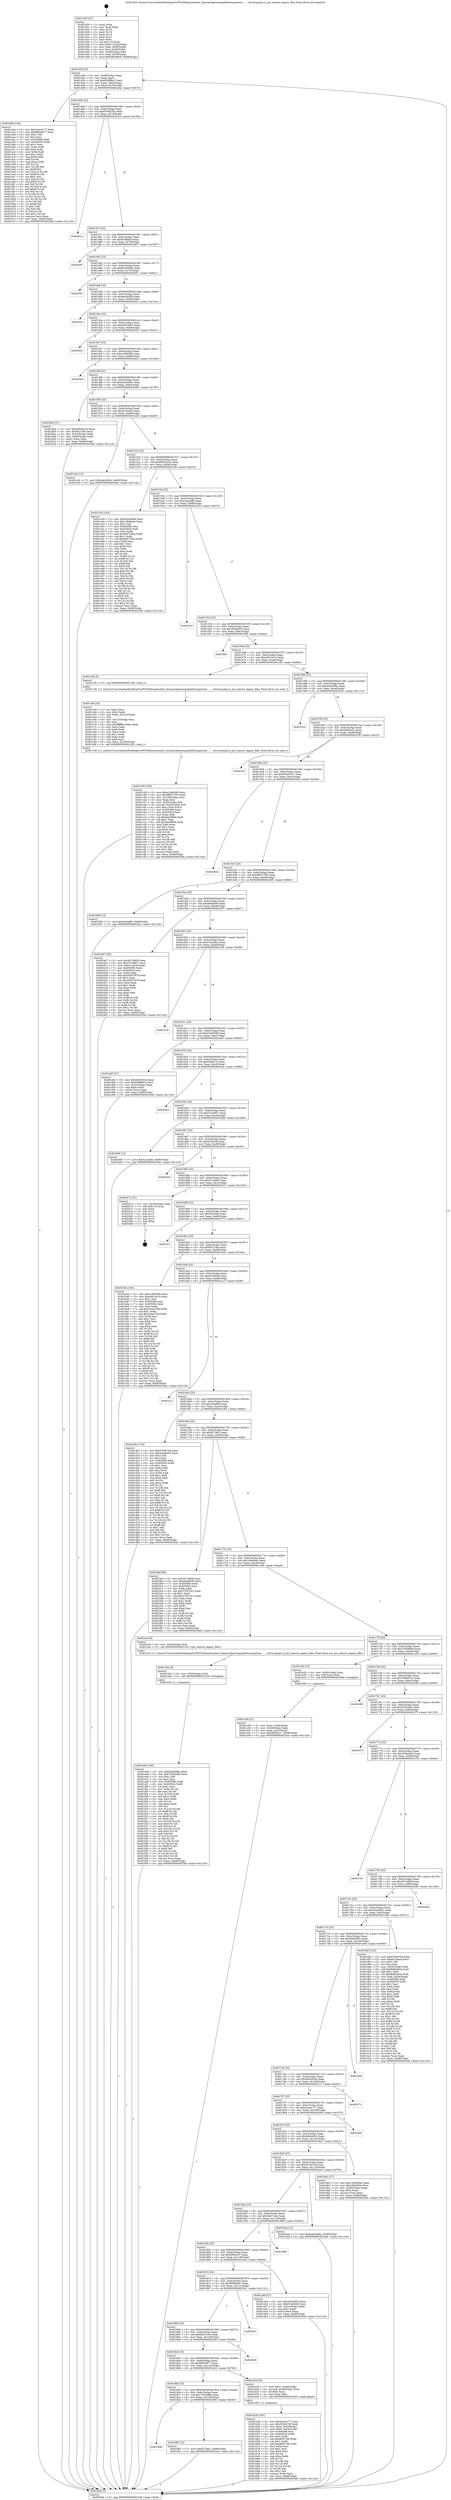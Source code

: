 digraph "0x401420" {
  label = "0x401420 (/mnt/c/Users/mathe/Desktop/tcc/POCII/binaries/extr_linuxarchpowerpcplatformspseries........driverspcipci.h_pci_remove_legacy_files_Final-ollvm.out::main(0))"
  labelloc = "t"
  node[shape=record]

  Entry [label="",width=0.3,height=0.3,shape=circle,fillcolor=black,style=filled]
  "0x40144f" [label="{
     0x40144f [23]\l
     | [instrs]\l
     &nbsp;&nbsp;0x40144f \<+3\>: mov -0x68(%rbp),%eax\l
     &nbsp;&nbsp;0x401452 \<+2\>: mov %eax,%ecx\l
     &nbsp;&nbsp;0x401454 \<+6\>: sub $0x83d9fbc2,%ecx\l
     &nbsp;&nbsp;0x40145a \<+3\>: mov %eax,-0x6c(%rbp)\l
     &nbsp;&nbsp;0x40145d \<+3\>: mov %ecx,-0x70(%rbp)\l
     &nbsp;&nbsp;0x401460 \<+6\>: je 0000000000401a9e \<main+0x67e\>\l
  }"]
  "0x401a9e" [label="{
     0x401a9e [134]\l
     | [instrs]\l
     &nbsp;&nbsp;0x401a9e \<+5\>: mov $0x4c4e4177,%eax\l
     &nbsp;&nbsp;0x401aa3 \<+5\>: mov $0x6fb54877,%ecx\l
     &nbsp;&nbsp;0x401aa8 \<+2\>: mov $0x1,%dl\l
     &nbsp;&nbsp;0x401aaa \<+2\>: xor %esi,%esi\l
     &nbsp;&nbsp;0x401aac \<+7\>: mov 0x405068,%edi\l
     &nbsp;&nbsp;0x401ab3 \<+8\>: mov 0x405054,%r8d\l
     &nbsp;&nbsp;0x401abb \<+3\>: sub $0x1,%esi\l
     &nbsp;&nbsp;0x401abe \<+3\>: mov %edi,%r9d\l
     &nbsp;&nbsp;0x401ac1 \<+3\>: add %esi,%r9d\l
     &nbsp;&nbsp;0x401ac4 \<+4\>: imul %r9d,%edi\l
     &nbsp;&nbsp;0x401ac8 \<+3\>: and $0x1,%edi\l
     &nbsp;&nbsp;0x401acb \<+3\>: cmp $0x0,%edi\l
     &nbsp;&nbsp;0x401ace \<+4\>: sete %r10b\l
     &nbsp;&nbsp;0x401ad2 \<+4\>: cmp $0xa,%r8d\l
     &nbsp;&nbsp;0x401ad6 \<+4\>: setl %r11b\l
     &nbsp;&nbsp;0x401ada \<+3\>: mov %r10b,%bl\l
     &nbsp;&nbsp;0x401add \<+3\>: xor $0xff,%bl\l
     &nbsp;&nbsp;0x401ae0 \<+3\>: mov %r11b,%r14b\l
     &nbsp;&nbsp;0x401ae3 \<+4\>: xor $0xff,%r14b\l
     &nbsp;&nbsp;0x401ae7 \<+3\>: xor $0x1,%dl\l
     &nbsp;&nbsp;0x401aea \<+3\>: mov %bl,%r15b\l
     &nbsp;&nbsp;0x401aed \<+4\>: and $0xff,%r15b\l
     &nbsp;&nbsp;0x401af1 \<+3\>: and %dl,%r10b\l
     &nbsp;&nbsp;0x401af4 \<+3\>: mov %r14b,%r12b\l
     &nbsp;&nbsp;0x401af7 \<+4\>: and $0xff,%r12b\l
     &nbsp;&nbsp;0x401afb \<+3\>: and %dl,%r11b\l
     &nbsp;&nbsp;0x401afe \<+3\>: or %r10b,%r15b\l
     &nbsp;&nbsp;0x401b01 \<+3\>: or %r11b,%r12b\l
     &nbsp;&nbsp;0x401b04 \<+3\>: xor %r12b,%r15b\l
     &nbsp;&nbsp;0x401b07 \<+3\>: or %r14b,%bl\l
     &nbsp;&nbsp;0x401b0a \<+3\>: xor $0xff,%bl\l
     &nbsp;&nbsp;0x401b0d \<+3\>: or $0x1,%dl\l
     &nbsp;&nbsp;0x401b10 \<+2\>: and %dl,%bl\l
     &nbsp;&nbsp;0x401b12 \<+3\>: or %bl,%r15b\l
     &nbsp;&nbsp;0x401b15 \<+4\>: test $0x1,%r15b\l
     &nbsp;&nbsp;0x401b19 \<+3\>: cmovne %ecx,%eax\l
     &nbsp;&nbsp;0x401b1c \<+3\>: mov %eax,-0x68(%rbp)\l
     &nbsp;&nbsp;0x401b1f \<+5\>: jmp 00000000004025eb \<main+0x11cb\>\l
  }"]
  "0x401466" [label="{
     0x401466 [22]\l
     | [instrs]\l
     &nbsp;&nbsp;0x401466 \<+5\>: jmp 000000000040146b \<main+0x4b\>\l
     &nbsp;&nbsp;0x40146b \<+3\>: mov -0x6c(%rbp),%eax\l
     &nbsp;&nbsp;0x40146e \<+5\>: sub $0x8784b70a,%eax\l
     &nbsp;&nbsp;0x401473 \<+3\>: mov %eax,-0x74(%rbp)\l
     &nbsp;&nbsp;0x401476 \<+6\>: je 000000000040251a \<main+0x10fa\>\l
  }"]
  Exit [label="",width=0.3,height=0.3,shape=circle,fillcolor=black,style=filled,peripheries=2]
  "0x40251a" [label="{
     0x40251a\l
  }", style=dashed]
  "0x40147c" [label="{
     0x40147c [22]\l
     | [instrs]\l
     &nbsp;&nbsp;0x40147c \<+5\>: jmp 0000000000401481 \<main+0x61\>\l
     &nbsp;&nbsp;0x401481 \<+3\>: mov -0x6c(%rbp),%eax\l
     &nbsp;&nbsp;0x401484 \<+5\>: sub $0x91fdfdc0,%eax\l
     &nbsp;&nbsp;0x401489 \<+3\>: mov %eax,-0x78(%rbp)\l
     &nbsp;&nbsp;0x40148c \<+6\>: je 0000000000402487 \<main+0x1067\>\l
  }"]
  "0x4018d8" [label="{
     0x4018d8\l
  }", style=dashed]
  "0x402487" [label="{
     0x402487\l
  }", style=dashed]
  "0x401492" [label="{
     0x401492 [22]\l
     | [instrs]\l
     &nbsp;&nbsp;0x401492 \<+5\>: jmp 0000000000401497 \<main+0x77\>\l
     &nbsp;&nbsp;0x401497 \<+3\>: mov -0x6c(%rbp),%eax\l
     &nbsp;&nbsp;0x40149a \<+5\>: sub $0x9a204a8b,%eax\l
     &nbsp;&nbsp;0x40149f \<+3\>: mov %eax,-0x7c(%rbp)\l
     &nbsp;&nbsp;0x4014a2 \<+6\>: je 0000000000402001 \<main+0xbe1\>\l
  }"]
  "0x401f65" [label="{
     0x401f65 [12]\l
     | [instrs]\l
     &nbsp;&nbsp;0x401f65 \<+7\>: movl $0xf2738f1,-0x68(%rbp)\l
     &nbsp;&nbsp;0x401f6c \<+5\>: jmp 00000000004025eb \<main+0x11cb\>\l
  }"]
  "0x402001" [label="{
     0x402001\l
  }", style=dashed]
  "0x4014a8" [label="{
     0x4014a8 [22]\l
     | [instrs]\l
     &nbsp;&nbsp;0x4014a8 \<+5\>: jmp 00000000004014ad \<main+0x8d\>\l
     &nbsp;&nbsp;0x4014ad \<+3\>: mov -0x6c(%rbp),%eax\l
     &nbsp;&nbsp;0x4014b0 \<+5\>: sub $0x9ee363fd,%eax\l
     &nbsp;&nbsp;0x4014b5 \<+3\>: mov %eax,-0x80(%rbp)\l
     &nbsp;&nbsp;0x4014b8 \<+6\>: je 00000000004025cc \<main+0x11ac\>\l
  }"]
  "0x401edb" [label="{
     0x401edb [138]\l
     | [instrs]\l
     &nbsp;&nbsp;0x401edb \<+5\>: mov $0xd3a0488a,%eax\l
     &nbsp;&nbsp;0x401ee0 \<+5\>: mov $0x704264bb,%ecx\l
     &nbsp;&nbsp;0x401ee5 \<+2\>: mov $0x1,%dl\l
     &nbsp;&nbsp;0x401ee7 \<+2\>: xor %esi,%esi\l
     &nbsp;&nbsp;0x401ee9 \<+8\>: mov 0x405068,%r8d\l
     &nbsp;&nbsp;0x401ef1 \<+8\>: mov 0x405054,%r9d\l
     &nbsp;&nbsp;0x401ef9 \<+3\>: sub $0x1,%esi\l
     &nbsp;&nbsp;0x401efc \<+3\>: mov %r8d,%r10d\l
     &nbsp;&nbsp;0x401eff \<+3\>: add %esi,%r10d\l
     &nbsp;&nbsp;0x401f02 \<+4\>: imul %r10d,%r8d\l
     &nbsp;&nbsp;0x401f06 \<+4\>: and $0x1,%r8d\l
     &nbsp;&nbsp;0x401f0a \<+4\>: cmp $0x0,%r8d\l
     &nbsp;&nbsp;0x401f0e \<+4\>: sete %r11b\l
     &nbsp;&nbsp;0x401f12 \<+4\>: cmp $0xa,%r9d\l
     &nbsp;&nbsp;0x401f16 \<+3\>: setl %bl\l
     &nbsp;&nbsp;0x401f19 \<+3\>: mov %r11b,%r14b\l
     &nbsp;&nbsp;0x401f1c \<+4\>: xor $0xff,%r14b\l
     &nbsp;&nbsp;0x401f20 \<+3\>: mov %bl,%r15b\l
     &nbsp;&nbsp;0x401f23 \<+4\>: xor $0xff,%r15b\l
     &nbsp;&nbsp;0x401f27 \<+3\>: xor $0x0,%dl\l
     &nbsp;&nbsp;0x401f2a \<+3\>: mov %r14b,%r12b\l
     &nbsp;&nbsp;0x401f2d \<+4\>: and $0x0,%r12b\l
     &nbsp;&nbsp;0x401f31 \<+3\>: and %dl,%r11b\l
     &nbsp;&nbsp;0x401f34 \<+3\>: mov %r15b,%r13b\l
     &nbsp;&nbsp;0x401f37 \<+4\>: and $0x0,%r13b\l
     &nbsp;&nbsp;0x401f3b \<+2\>: and %dl,%bl\l
     &nbsp;&nbsp;0x401f3d \<+3\>: or %r11b,%r12b\l
     &nbsp;&nbsp;0x401f40 \<+3\>: or %bl,%r13b\l
     &nbsp;&nbsp;0x401f43 \<+3\>: xor %r13b,%r12b\l
     &nbsp;&nbsp;0x401f46 \<+3\>: or %r15b,%r14b\l
     &nbsp;&nbsp;0x401f49 \<+4\>: xor $0xff,%r14b\l
     &nbsp;&nbsp;0x401f4d \<+3\>: or $0x0,%dl\l
     &nbsp;&nbsp;0x401f50 \<+3\>: and %dl,%r14b\l
     &nbsp;&nbsp;0x401f53 \<+3\>: or %r14b,%r12b\l
     &nbsp;&nbsp;0x401f56 \<+4\>: test $0x1,%r12b\l
     &nbsp;&nbsp;0x401f5a \<+3\>: cmovne %ecx,%eax\l
     &nbsp;&nbsp;0x401f5d \<+3\>: mov %eax,-0x68(%rbp)\l
     &nbsp;&nbsp;0x401f60 \<+5\>: jmp 00000000004025eb \<main+0x11cb\>\l
  }"]
  "0x4025cc" [label="{
     0x4025cc\l
  }", style=dashed]
  "0x4014be" [label="{
     0x4014be [25]\l
     | [instrs]\l
     &nbsp;&nbsp;0x4014be \<+5\>: jmp 00000000004014c3 \<main+0xa3\>\l
     &nbsp;&nbsp;0x4014c3 \<+3\>: mov -0x6c(%rbp),%eax\l
     &nbsp;&nbsp;0x4014c6 \<+5\>: sub $0xa00540e3,%eax\l
     &nbsp;&nbsp;0x4014cb \<+6\>: mov %eax,-0x84(%rbp)\l
     &nbsp;&nbsp;0x4014d1 \<+6\>: je 00000000004020b1 \<main+0xc91\>\l
  }"]
  "0x401ed2" [label="{
     0x401ed2 [9]\l
     | [instrs]\l
     &nbsp;&nbsp;0x401ed2 \<+4\>: mov -0x50(%rbp),%rdi\l
     &nbsp;&nbsp;0x401ed6 \<+5\>: call 0000000000401030 \<free@plt\>\l
     | [calls]\l
     &nbsp;&nbsp;0x401030 \{1\} (unknown)\l
  }"]
  "0x4020b1" [label="{
     0x4020b1\l
  }", style=dashed]
  "0x4014d7" [label="{
     0x4014d7 [25]\l
     | [instrs]\l
     &nbsp;&nbsp;0x4014d7 \<+5\>: jmp 00000000004014dc \<main+0xbc\>\l
     &nbsp;&nbsp;0x4014dc \<+3\>: mov -0x6c(%rbp),%eax\l
     &nbsp;&nbsp;0x4014df \<+5\>: sub $0xa1d94366,%eax\l
     &nbsp;&nbsp;0x4014e4 \<+6\>: mov %eax,-0x88(%rbp)\l
     &nbsp;&nbsp;0x4014ea \<+6\>: je 00000000004024cd \<main+0x10ad\>\l
  }"]
  "0x401c94" [label="{
     0x401c94 [108]\l
     | [instrs]\l
     &nbsp;&nbsp;0x401c94 \<+5\>: mov $0xa1d94366,%ecx\l
     &nbsp;&nbsp;0x401c99 \<+5\>: mov $0xd8657550,%edx\l
     &nbsp;&nbsp;0x401c9e \<+6\>: mov -0x130(%rbp),%esi\l
     &nbsp;&nbsp;0x401ca4 \<+3\>: imul %eax,%esi\l
     &nbsp;&nbsp;0x401ca7 \<+4\>: mov -0x50(%rbp),%r8\l
     &nbsp;&nbsp;0x401cab \<+4\>: movslq -0x54(%rbp),%r9\l
     &nbsp;&nbsp;0x401caf \<+4\>: mov %esi,(%r8,%r9,4)\l
     &nbsp;&nbsp;0x401cb3 \<+7\>: mov 0x405068,%eax\l
     &nbsp;&nbsp;0x401cba \<+7\>: mov 0x405054,%esi\l
     &nbsp;&nbsp;0x401cc1 \<+2\>: mov %eax,%edi\l
     &nbsp;&nbsp;0x401cc3 \<+6\>: sub $0xdae0f694,%edi\l
     &nbsp;&nbsp;0x401cc9 \<+3\>: sub $0x1,%edi\l
     &nbsp;&nbsp;0x401ccc \<+6\>: add $0xdae0f694,%edi\l
     &nbsp;&nbsp;0x401cd2 \<+3\>: imul %edi,%eax\l
     &nbsp;&nbsp;0x401cd5 \<+3\>: and $0x1,%eax\l
     &nbsp;&nbsp;0x401cd8 \<+3\>: cmp $0x0,%eax\l
     &nbsp;&nbsp;0x401cdb \<+4\>: sete %r10b\l
     &nbsp;&nbsp;0x401cdf \<+3\>: cmp $0xa,%esi\l
     &nbsp;&nbsp;0x401ce2 \<+4\>: setl %r11b\l
     &nbsp;&nbsp;0x401ce6 \<+3\>: mov %r10b,%bl\l
     &nbsp;&nbsp;0x401ce9 \<+3\>: and %r11b,%bl\l
     &nbsp;&nbsp;0x401cec \<+3\>: xor %r11b,%r10b\l
     &nbsp;&nbsp;0x401cef \<+3\>: or %r10b,%bl\l
     &nbsp;&nbsp;0x401cf2 \<+3\>: test $0x1,%bl\l
     &nbsp;&nbsp;0x401cf5 \<+3\>: cmovne %edx,%ecx\l
     &nbsp;&nbsp;0x401cf8 \<+3\>: mov %ecx,-0x68(%rbp)\l
     &nbsp;&nbsp;0x401cfb \<+5\>: jmp 00000000004025eb \<main+0x11cb\>\l
  }"]
  "0x4024cd" [label="{
     0x4024cd\l
  }", style=dashed]
  "0x4014f0" [label="{
     0x4014f0 [25]\l
     | [instrs]\l
     &nbsp;&nbsp;0x4014f0 \<+5\>: jmp 00000000004014f5 \<main+0xd5\>\l
     &nbsp;&nbsp;0x4014f5 \<+3\>: mov -0x6c(%rbp),%eax\l
     &nbsp;&nbsp;0x4014f8 \<+5\>: sub $0xa4e2b94c,%eax\l
     &nbsp;&nbsp;0x4014fd \<+6\>: mov %eax,-0x8c(%rbp)\l
     &nbsp;&nbsp;0x401503 \<+6\>: je 0000000000401bb0 \<main+0x790\>\l
  }"]
  "0x401c60" [label="{
     0x401c60 [52]\l
     | [instrs]\l
     &nbsp;&nbsp;0x401c60 \<+2\>: xor %ecx,%ecx\l
     &nbsp;&nbsp;0x401c62 \<+5\>: mov $0x2,%edx\l
     &nbsp;&nbsp;0x401c67 \<+6\>: mov %edx,-0x12c(%rbp)\l
     &nbsp;&nbsp;0x401c6d \<+1\>: cltd\l
     &nbsp;&nbsp;0x401c6e \<+6\>: mov -0x12c(%rbp),%esi\l
     &nbsp;&nbsp;0x401c74 \<+2\>: idiv %esi\l
     &nbsp;&nbsp;0x401c76 \<+6\>: imul $0xfffffffe,%edx,%edx\l
     &nbsp;&nbsp;0x401c7c \<+2\>: mov %ecx,%edi\l
     &nbsp;&nbsp;0x401c7e \<+2\>: sub %edx,%edi\l
     &nbsp;&nbsp;0x401c80 \<+2\>: mov %ecx,%edx\l
     &nbsp;&nbsp;0x401c82 \<+3\>: sub $0x1,%edx\l
     &nbsp;&nbsp;0x401c85 \<+2\>: add %edx,%edi\l
     &nbsp;&nbsp;0x401c87 \<+2\>: sub %edi,%ecx\l
     &nbsp;&nbsp;0x401c89 \<+6\>: mov %ecx,-0x130(%rbp)\l
     &nbsp;&nbsp;0x401c8f \<+5\>: call 0000000000401160 \<next_i\>\l
     | [calls]\l
     &nbsp;&nbsp;0x401160 \{1\} (/mnt/c/Users/mathe/Desktop/tcc/POCII/binaries/extr_linuxarchpowerpcplatformspseries........driverspcipci.h_pci_remove_legacy_files_Final-ollvm.out::next_i)\l
  }"]
  "0x401bb0" [label="{
     0x401bb0 [27]\l
     | [instrs]\l
     &nbsp;&nbsp;0x401bb0 \<+5\>: mov $0xb95d4220,%eax\l
     &nbsp;&nbsp;0x401bb5 \<+5\>: mov $0x6027c9a,%ecx\l
     &nbsp;&nbsp;0x401bba \<+3\>: mov -0x54(%rbp),%edx\l
     &nbsp;&nbsp;0x401bbd \<+3\>: cmp -0x48(%rbp),%edx\l
     &nbsp;&nbsp;0x401bc0 \<+3\>: cmovl %ecx,%eax\l
     &nbsp;&nbsp;0x401bc3 \<+3\>: mov %eax,-0x68(%rbp)\l
     &nbsp;&nbsp;0x401bc6 \<+5\>: jmp 00000000004025eb \<main+0x11cb\>\l
  }"]
  "0x401509" [label="{
     0x401509 [25]\l
     | [instrs]\l
     &nbsp;&nbsp;0x401509 \<+5\>: jmp 000000000040150e \<main+0xee\>\l
     &nbsp;&nbsp;0x40150e \<+3\>: mov -0x6c(%rbp),%eax\l
     &nbsp;&nbsp;0x401511 \<+5\>: sub $0xaf15a4cd,%eax\l
     &nbsp;&nbsp;0x401516 \<+6\>: mov %eax,-0x90(%rbp)\l
     &nbsp;&nbsp;0x40151c \<+6\>: je 0000000000401e2d \<main+0xa0d\>\l
  }"]
  "0x401b3b" [label="{
     0x401b3b [105]\l
     | [instrs]\l
     &nbsp;&nbsp;0x401b3b \<+5\>: mov $0x4c4e4177,%ecx\l
     &nbsp;&nbsp;0x401b40 \<+5\>: mov $0x5016e7bf,%edx\l
     &nbsp;&nbsp;0x401b45 \<+4\>: mov %rax,-0x50(%rbp)\l
     &nbsp;&nbsp;0x401b49 \<+7\>: movl $0x0,-0x54(%rbp)\l
     &nbsp;&nbsp;0x401b50 \<+7\>: mov 0x405068,%esi\l
     &nbsp;&nbsp;0x401b57 \<+8\>: mov 0x405054,%r8d\l
     &nbsp;&nbsp;0x401b5f \<+3\>: mov %esi,%r9d\l
     &nbsp;&nbsp;0x401b62 \<+7\>: sub $0xaf9d7cfb,%r9d\l
     &nbsp;&nbsp;0x401b69 \<+4\>: sub $0x1,%r9d\l
     &nbsp;&nbsp;0x401b6d \<+7\>: add $0xaf9d7cfb,%r9d\l
     &nbsp;&nbsp;0x401b74 \<+4\>: imul %r9d,%esi\l
     &nbsp;&nbsp;0x401b78 \<+3\>: and $0x1,%esi\l
     &nbsp;&nbsp;0x401b7b \<+3\>: cmp $0x0,%esi\l
     &nbsp;&nbsp;0x401b7e \<+4\>: sete %r10b\l
     &nbsp;&nbsp;0x401b82 \<+4\>: cmp $0xa,%r8d\l
     &nbsp;&nbsp;0x401b86 \<+4\>: setl %r11b\l
     &nbsp;&nbsp;0x401b8a \<+3\>: mov %r10b,%bl\l
     &nbsp;&nbsp;0x401b8d \<+3\>: and %r11b,%bl\l
     &nbsp;&nbsp;0x401b90 \<+3\>: xor %r11b,%r10b\l
     &nbsp;&nbsp;0x401b93 \<+3\>: or %r10b,%bl\l
     &nbsp;&nbsp;0x401b96 \<+3\>: test $0x1,%bl\l
     &nbsp;&nbsp;0x401b99 \<+3\>: cmovne %edx,%ecx\l
     &nbsp;&nbsp;0x401b9c \<+3\>: mov %ecx,-0x68(%rbp)\l
     &nbsp;&nbsp;0x401b9f \<+5\>: jmp 00000000004025eb \<main+0x11cb\>\l
  }"]
  "0x401e2d" [label="{
     0x401e2d [12]\l
     | [instrs]\l
     &nbsp;&nbsp;0x401e2d \<+7\>: movl $0xa4e2b94c,-0x68(%rbp)\l
     &nbsp;&nbsp;0x401e34 \<+5\>: jmp 00000000004025eb \<main+0x11cb\>\l
  }"]
  "0x401522" [label="{
     0x401522 [25]\l
     | [instrs]\l
     &nbsp;&nbsp;0x401522 \<+5\>: jmp 0000000000401527 \<main+0x107\>\l
     &nbsp;&nbsp;0x401527 \<+3\>: mov -0x6c(%rbp),%eax\l
     &nbsp;&nbsp;0x40152a \<+5\>: sub $0xb95d4220,%eax\l
     &nbsp;&nbsp;0x40152f \<+6\>: mov %eax,-0x94(%rbp)\l
     &nbsp;&nbsp;0x401535 \<+6\>: je 0000000000401e39 \<main+0xa19\>\l
  }"]
  "0x4018bf" [label="{
     0x4018bf [25]\l
     | [instrs]\l
     &nbsp;&nbsp;0x4018bf \<+5\>: jmp 00000000004018c4 \<main+0x4a4\>\l
     &nbsp;&nbsp;0x4018c4 \<+3\>: mov -0x6c(%rbp),%eax\l
     &nbsp;&nbsp;0x4018c7 \<+5\>: sub $0x704264bb,%eax\l
     &nbsp;&nbsp;0x4018cc \<+6\>: mov %eax,-0x128(%rbp)\l
     &nbsp;&nbsp;0x4018d2 \<+6\>: je 0000000000401f65 \<main+0xb45\>\l
  }"]
  "0x401e39" [label="{
     0x401e39 [144]\l
     | [instrs]\l
     &nbsp;&nbsp;0x401e39 \<+5\>: mov $0xd3a0488a,%eax\l
     &nbsp;&nbsp;0x401e3e \<+5\>: mov $0x149e9edc,%ecx\l
     &nbsp;&nbsp;0x401e43 \<+2\>: mov $0x1,%dl\l
     &nbsp;&nbsp;0x401e45 \<+7\>: mov 0x405068,%esi\l
     &nbsp;&nbsp;0x401e4c \<+7\>: mov 0x405054,%edi\l
     &nbsp;&nbsp;0x401e53 \<+3\>: mov %esi,%r8d\l
     &nbsp;&nbsp;0x401e56 \<+7\>: add $0xd06729ea,%r8d\l
     &nbsp;&nbsp;0x401e5d \<+4\>: sub $0x1,%r8d\l
     &nbsp;&nbsp;0x401e61 \<+7\>: sub $0xd06729ea,%r8d\l
     &nbsp;&nbsp;0x401e68 \<+4\>: imul %r8d,%esi\l
     &nbsp;&nbsp;0x401e6c \<+3\>: and $0x1,%esi\l
     &nbsp;&nbsp;0x401e6f \<+3\>: cmp $0x0,%esi\l
     &nbsp;&nbsp;0x401e72 \<+4\>: sete %r9b\l
     &nbsp;&nbsp;0x401e76 \<+3\>: cmp $0xa,%edi\l
     &nbsp;&nbsp;0x401e79 \<+4\>: setl %r10b\l
     &nbsp;&nbsp;0x401e7d \<+3\>: mov %r9b,%r11b\l
     &nbsp;&nbsp;0x401e80 \<+4\>: xor $0xff,%r11b\l
     &nbsp;&nbsp;0x401e84 \<+3\>: mov %r10b,%bl\l
     &nbsp;&nbsp;0x401e87 \<+3\>: xor $0xff,%bl\l
     &nbsp;&nbsp;0x401e8a \<+3\>: xor $0x0,%dl\l
     &nbsp;&nbsp;0x401e8d \<+3\>: mov %r11b,%r14b\l
     &nbsp;&nbsp;0x401e90 \<+4\>: and $0x0,%r14b\l
     &nbsp;&nbsp;0x401e94 \<+3\>: and %dl,%r9b\l
     &nbsp;&nbsp;0x401e97 \<+3\>: mov %bl,%r15b\l
     &nbsp;&nbsp;0x401e9a \<+4\>: and $0x0,%r15b\l
     &nbsp;&nbsp;0x401e9e \<+3\>: and %dl,%r10b\l
     &nbsp;&nbsp;0x401ea1 \<+3\>: or %r9b,%r14b\l
     &nbsp;&nbsp;0x401ea4 \<+3\>: or %r10b,%r15b\l
     &nbsp;&nbsp;0x401ea7 \<+3\>: xor %r15b,%r14b\l
     &nbsp;&nbsp;0x401eaa \<+3\>: or %bl,%r11b\l
     &nbsp;&nbsp;0x401ead \<+4\>: xor $0xff,%r11b\l
     &nbsp;&nbsp;0x401eb1 \<+3\>: or $0x0,%dl\l
     &nbsp;&nbsp;0x401eb4 \<+3\>: and %dl,%r11b\l
     &nbsp;&nbsp;0x401eb7 \<+3\>: or %r11b,%r14b\l
     &nbsp;&nbsp;0x401eba \<+4\>: test $0x1,%r14b\l
     &nbsp;&nbsp;0x401ebe \<+3\>: cmovne %ecx,%eax\l
     &nbsp;&nbsp;0x401ec1 \<+3\>: mov %eax,-0x68(%rbp)\l
     &nbsp;&nbsp;0x401ec4 \<+5\>: jmp 00000000004025eb \<main+0x11cb\>\l
  }"]
  "0x40153b" [label="{
     0x40153b [25]\l
     | [instrs]\l
     &nbsp;&nbsp;0x40153b \<+5\>: jmp 0000000000401540 \<main+0x120\>\l
     &nbsp;&nbsp;0x401540 \<+3\>: mov -0x6c(%rbp),%eax\l
     &nbsp;&nbsp;0x401543 \<+5\>: sub $0xc2dcadfb,%eax\l
     &nbsp;&nbsp;0x401548 \<+6\>: mov %eax,-0x98(%rbp)\l
     &nbsp;&nbsp;0x40154e \<+6\>: je 0000000000402233 \<main+0xe13\>\l
  }"]
  "0x401b24" [label="{
     0x401b24 [23]\l
     | [instrs]\l
     &nbsp;&nbsp;0x401b24 \<+7\>: movl $0x1,-0x48(%rbp)\l
     &nbsp;&nbsp;0x401b2b \<+4\>: movslq -0x48(%rbp),%rax\l
     &nbsp;&nbsp;0x401b2f \<+4\>: shl $0x2,%rax\l
     &nbsp;&nbsp;0x401b33 \<+3\>: mov %rax,%rdi\l
     &nbsp;&nbsp;0x401b36 \<+5\>: call 0000000000401050 \<malloc@plt\>\l
     | [calls]\l
     &nbsp;&nbsp;0x401050 \{1\} (unknown)\l
  }"]
  "0x402233" [label="{
     0x402233\l
  }", style=dashed]
  "0x401554" [label="{
     0x401554 [25]\l
     | [instrs]\l
     &nbsp;&nbsp;0x401554 \<+5\>: jmp 0000000000401559 \<main+0x139\>\l
     &nbsp;&nbsp;0x401559 \<+3\>: mov -0x6c(%rbp),%eax\l
     &nbsp;&nbsp;0x40155c \<+5\>: sub $0xc66a5654,%eax\l
     &nbsp;&nbsp;0x401561 \<+6\>: mov %eax,-0x9c(%rbp)\l
     &nbsp;&nbsp;0x401567 \<+6\>: je 00000000004018fd \<main+0x4dd\>\l
  }"]
  "0x4018a6" [label="{
     0x4018a6 [25]\l
     | [instrs]\l
     &nbsp;&nbsp;0x4018a6 \<+5\>: jmp 00000000004018ab \<main+0x48b\>\l
     &nbsp;&nbsp;0x4018ab \<+3\>: mov -0x6c(%rbp),%eax\l
     &nbsp;&nbsp;0x4018ae \<+5\>: sub $0x6fb54877,%eax\l
     &nbsp;&nbsp;0x4018b3 \<+6\>: mov %eax,-0x124(%rbp)\l
     &nbsp;&nbsp;0x4018b9 \<+6\>: je 0000000000401b24 \<main+0x704\>\l
  }"]
  "0x4018fd" [label="{
     0x4018fd\l
  }", style=dashed]
  "0x40156d" [label="{
     0x40156d [25]\l
     | [instrs]\l
     &nbsp;&nbsp;0x40156d \<+5\>: jmp 0000000000401572 \<main+0x152\>\l
     &nbsp;&nbsp;0x401572 \<+3\>: mov -0x6c(%rbp),%eax\l
     &nbsp;&nbsp;0x401575 \<+5\>: sub $0xc6913e7e,%eax\l
     &nbsp;&nbsp;0x40157a \<+6\>: mov %eax,-0xa0(%rbp)\l
     &nbsp;&nbsp;0x401580 \<+6\>: je 0000000000401c5b \<main+0x83b\>\l
  }"]
  "0x4020d8" [label="{
     0x4020d8\l
  }", style=dashed]
  "0x401c5b" [label="{
     0x401c5b [5]\l
     | [instrs]\l
     &nbsp;&nbsp;0x401c5b \<+5\>: call 0000000000401160 \<next_i\>\l
     | [calls]\l
     &nbsp;&nbsp;0x401160 \{1\} (/mnt/c/Users/mathe/Desktop/tcc/POCII/binaries/extr_linuxarchpowerpcplatformspseries........driverspcipci.h_pci_remove_legacy_files_Final-ollvm.out::next_i)\l
  }"]
  "0x401586" [label="{
     0x401586 [25]\l
     | [instrs]\l
     &nbsp;&nbsp;0x401586 \<+5\>: jmp 000000000040158b \<main+0x16b\>\l
     &nbsp;&nbsp;0x40158b \<+3\>: mov -0x6c(%rbp),%eax\l
     &nbsp;&nbsp;0x40158e \<+5\>: sub $0xd3a0488a,%eax\l
     &nbsp;&nbsp;0x401593 \<+6\>: mov %eax,-0xa4(%rbp)\l
     &nbsp;&nbsp;0x401599 \<+6\>: je 0000000000402533 \<main+0x1113\>\l
  }"]
  "0x40188d" [label="{
     0x40188d [25]\l
     | [instrs]\l
     &nbsp;&nbsp;0x40188d \<+5\>: jmp 0000000000401892 \<main+0x472\>\l
     &nbsp;&nbsp;0x401892 \<+3\>: mov -0x6c(%rbp),%eax\l
     &nbsp;&nbsp;0x401895 \<+5\>: sub $0x6f247e34,%eax\l
     &nbsp;&nbsp;0x40189a \<+6\>: mov %eax,-0x120(%rbp)\l
     &nbsp;&nbsp;0x4018a0 \<+6\>: je 00000000004020d8 \<main+0xcb8\>\l
  }"]
  "0x402533" [label="{
     0x402533\l
  }", style=dashed]
  "0x40159f" [label="{
     0x40159f [25]\l
     | [instrs]\l
     &nbsp;&nbsp;0x40159f \<+5\>: jmp 00000000004015a4 \<main+0x184\>\l
     &nbsp;&nbsp;0x4015a4 \<+3\>: mov -0x6c(%rbp),%eax\l
     &nbsp;&nbsp;0x4015a7 \<+5\>: sub $0xd4f54a1e,%eax\l
     &nbsp;&nbsp;0x4015ac \<+6\>: mov %eax,-0xa8(%rbp)\l
     &nbsp;&nbsp;0x4015b2 \<+6\>: je 000000000040223f \<main+0xe1f\>\l
  }"]
  "0x402551" [label="{
     0x402551\l
  }", style=dashed]
  "0x40223f" [label="{
     0x40223f\l
  }", style=dashed]
  "0x4015b8" [label="{
     0x4015b8 [25]\l
     | [instrs]\l
     &nbsp;&nbsp;0x4015b8 \<+5\>: jmp 00000000004015bd \<main+0x19d\>\l
     &nbsp;&nbsp;0x4015bd \<+3\>: mov -0x6c(%rbp),%eax\l
     &nbsp;&nbsp;0x4015c0 \<+5\>: sub $0xd54d33a7,%eax\l
     &nbsp;&nbsp;0x4015c5 \<+6\>: mov %eax,-0xac(%rbp)\l
     &nbsp;&nbsp;0x4015cb \<+6\>: je 00000000004020bd \<main+0xc9d\>\l
  }"]
  "0x401874" [label="{
     0x401874 [25]\l
     | [instrs]\l
     &nbsp;&nbsp;0x401874 \<+5\>: jmp 0000000000401879 \<main+0x459\>\l
     &nbsp;&nbsp;0x401879 \<+3\>: mov -0x6c(%rbp),%eax\l
     &nbsp;&nbsp;0x40187c \<+5\>: sub $0x60999ad7,%eax\l
     &nbsp;&nbsp;0x401881 \<+6\>: mov %eax,-0x11c(%rbp)\l
     &nbsp;&nbsp;0x401887 \<+6\>: je 0000000000402551 \<main+0x1131\>\l
  }"]
  "0x4020bd" [label="{
     0x4020bd\l
  }", style=dashed]
  "0x4015d1" [label="{
     0x4015d1 [25]\l
     | [instrs]\l
     &nbsp;&nbsp;0x4015d1 \<+5\>: jmp 00000000004015d6 \<main+0x1b6\>\l
     &nbsp;&nbsp;0x4015d6 \<+3\>: mov -0x6c(%rbp),%eax\l
     &nbsp;&nbsp;0x4015d9 \<+5\>: sub $0xd8657550,%eax\l
     &nbsp;&nbsp;0x4015de \<+6\>: mov %eax,-0xb0(%rbp)\l
     &nbsp;&nbsp;0x4015e4 \<+6\>: je 0000000000401d00 \<main+0x8e0\>\l
  }"]
  "0x401a4d" [label="{
     0x401a4d [27]\l
     | [instrs]\l
     &nbsp;&nbsp;0x401a4d \<+5\>: mov $0x44d34f52,%eax\l
     &nbsp;&nbsp;0x401a52 \<+5\>: mov $0xf15e9d38,%ecx\l
     &nbsp;&nbsp;0x401a57 \<+3\>: mov -0x2c(%rbp),%edx\l
     &nbsp;&nbsp;0x401a5a \<+3\>: cmp $0x1,%edx\l
     &nbsp;&nbsp;0x401a5d \<+3\>: cmovl %ecx,%eax\l
     &nbsp;&nbsp;0x401a60 \<+3\>: mov %eax,-0x68(%rbp)\l
     &nbsp;&nbsp;0x401a63 \<+5\>: jmp 00000000004025eb \<main+0x11cb\>\l
  }"]
  "0x401d00" [label="{
     0x401d00 [12]\l
     | [instrs]\l
     &nbsp;&nbsp;0x401d00 \<+7\>: movl $0xe5eaf99,-0x68(%rbp)\l
     &nbsp;&nbsp;0x401d07 \<+5\>: jmp 00000000004025eb \<main+0x11cb\>\l
  }"]
  "0x4015ea" [label="{
     0x4015ea [25]\l
     | [instrs]\l
     &nbsp;&nbsp;0x4015ea \<+5\>: jmp 00000000004015ef \<main+0x1cf\>\l
     &nbsp;&nbsp;0x4015ef \<+3\>: mov -0x6c(%rbp),%eax\l
     &nbsp;&nbsp;0x4015f2 \<+5\>: sub $0xdedef506,%eax\l
     &nbsp;&nbsp;0x4015f7 \<+6\>: mov %eax,-0xb4(%rbp)\l
     &nbsp;&nbsp;0x4015fd \<+6\>: je 0000000000402407 \<main+0xfe7\>\l
  }"]
  "0x40185b" [label="{
     0x40185b [25]\l
     | [instrs]\l
     &nbsp;&nbsp;0x40185b \<+5\>: jmp 0000000000401860 \<main+0x440\>\l
     &nbsp;&nbsp;0x401860 \<+3\>: mov -0x6c(%rbp),%eax\l
     &nbsp;&nbsp;0x401863 \<+5\>: sub $0x5f09ce37,%eax\l
     &nbsp;&nbsp;0x401868 \<+6\>: mov %eax,-0x118(%rbp)\l
     &nbsp;&nbsp;0x40186e \<+6\>: je 0000000000401a4d \<main+0x62d\>\l
  }"]
  "0x402407" [label="{
     0x402407 [95]\l
     | [instrs]\l
     &nbsp;&nbsp;0x402407 \<+5\>: mov $0x3b7cd95f,%eax\l
     &nbsp;&nbsp;0x40240c \<+5\>: mov $0xf7a16d07,%ecx\l
     &nbsp;&nbsp;0x402411 \<+7\>: movl $0x0,-0x34(%rbp)\l
     &nbsp;&nbsp;0x402418 \<+7\>: mov 0x405068,%edx\l
     &nbsp;&nbsp;0x40241f \<+7\>: mov 0x405054,%esi\l
     &nbsp;&nbsp;0x402426 \<+2\>: mov %edx,%edi\l
     &nbsp;&nbsp;0x402428 \<+6\>: add $0x25b07878,%edi\l
     &nbsp;&nbsp;0x40242e \<+3\>: sub $0x1,%edi\l
     &nbsp;&nbsp;0x402431 \<+6\>: sub $0x25b07878,%edi\l
     &nbsp;&nbsp;0x402437 \<+3\>: imul %edi,%edx\l
     &nbsp;&nbsp;0x40243a \<+3\>: and $0x1,%edx\l
     &nbsp;&nbsp;0x40243d \<+3\>: cmp $0x0,%edx\l
     &nbsp;&nbsp;0x402440 \<+4\>: sete %r8b\l
     &nbsp;&nbsp;0x402444 \<+3\>: cmp $0xa,%esi\l
     &nbsp;&nbsp;0x402447 \<+4\>: setl %r9b\l
     &nbsp;&nbsp;0x40244b \<+3\>: mov %r8b,%r10b\l
     &nbsp;&nbsp;0x40244e \<+3\>: and %r9b,%r10b\l
     &nbsp;&nbsp;0x402451 \<+3\>: xor %r9b,%r8b\l
     &nbsp;&nbsp;0x402454 \<+3\>: or %r8b,%r10b\l
     &nbsp;&nbsp;0x402457 \<+4\>: test $0x1,%r10b\l
     &nbsp;&nbsp;0x40245b \<+3\>: cmovne %ecx,%eax\l
     &nbsp;&nbsp;0x40245e \<+3\>: mov %eax,-0x68(%rbp)\l
     &nbsp;&nbsp;0x402461 \<+5\>: jmp 00000000004025eb \<main+0x11cb\>\l
  }"]
  "0x401603" [label="{
     0x401603 [25]\l
     | [instrs]\l
     &nbsp;&nbsp;0x401603 \<+5\>: jmp 0000000000401608 \<main+0x1e8\>\l
     &nbsp;&nbsp;0x401608 \<+3\>: mov -0x6c(%rbp),%eax\l
     &nbsp;&nbsp;0x40160b \<+5\>: sub $0xe7ba24b2,%eax\l
     &nbsp;&nbsp;0x401610 \<+6\>: mov %eax,-0xb8(%rbp)\l
     &nbsp;&nbsp;0x401616 \<+6\>: je 0000000000402318 \<main+0xef8\>\l
  }"]
  "0x40198d" [label="{
     0x40198d\l
  }", style=dashed]
  "0x402318" [label="{
     0x402318\l
  }", style=dashed]
  "0x40161c" [label="{
     0x40161c [25]\l
     | [instrs]\l
     &nbsp;&nbsp;0x40161c \<+5\>: jmp 0000000000401621 \<main+0x201\>\l
     &nbsp;&nbsp;0x401621 \<+3\>: mov -0x6c(%rbp),%eax\l
     &nbsp;&nbsp;0x401624 \<+5\>: sub $0xf15e9d38,%eax\l
     &nbsp;&nbsp;0x401629 \<+6\>: mov %eax,-0xbc(%rbp)\l
     &nbsp;&nbsp;0x40162f \<+6\>: je 0000000000401a83 \<main+0x663\>\l
  }"]
  "0x401842" [label="{
     0x401842 [25]\l
     | [instrs]\l
     &nbsp;&nbsp;0x401842 \<+5\>: jmp 0000000000401847 \<main+0x427\>\l
     &nbsp;&nbsp;0x401847 \<+3\>: mov -0x6c(%rbp),%eax\l
     &nbsp;&nbsp;0x40184a \<+5\>: sub $0x5ab71cee,%eax\l
     &nbsp;&nbsp;0x40184f \<+6\>: mov %eax,-0x114(%rbp)\l
     &nbsp;&nbsp;0x401855 \<+6\>: je 000000000040198d \<main+0x56d\>\l
  }"]
  "0x401a83" [label="{
     0x401a83 [27]\l
     | [instrs]\l
     &nbsp;&nbsp;0x401a83 \<+5\>: mov $0x49b3563a,%eax\l
     &nbsp;&nbsp;0x401a88 \<+5\>: mov $0x83d9fbc2,%ecx\l
     &nbsp;&nbsp;0x401a8d \<+3\>: mov -0x2c(%rbp),%edx\l
     &nbsp;&nbsp;0x401a90 \<+3\>: cmp $0x0,%edx\l
     &nbsp;&nbsp;0x401a93 \<+3\>: cmove %ecx,%eax\l
     &nbsp;&nbsp;0x401a96 \<+3\>: mov %eax,-0x68(%rbp)\l
     &nbsp;&nbsp;0x401a99 \<+5\>: jmp 00000000004025eb \<main+0x11cb\>\l
  }"]
  "0x401635" [label="{
     0x401635 [25]\l
     | [instrs]\l
     &nbsp;&nbsp;0x401635 \<+5\>: jmp 000000000040163a \<main+0x21a\>\l
     &nbsp;&nbsp;0x40163a \<+3\>: mov -0x6c(%rbp),%eax\l
     &nbsp;&nbsp;0x40163d \<+5\>: sub $0xf3e6fa74,%eax\l
     &nbsp;&nbsp;0x401642 \<+6\>: mov %eax,-0xc0(%rbp)\l
     &nbsp;&nbsp;0x401648 \<+6\>: je 00000000004023a3 \<main+0xf83\>\l
  }"]
  "0x401ba4" [label="{
     0x401ba4 [12]\l
     | [instrs]\l
     &nbsp;&nbsp;0x401ba4 \<+7\>: movl $0xa4e2b94c,-0x68(%rbp)\l
     &nbsp;&nbsp;0x401bab \<+5\>: jmp 00000000004025eb \<main+0x11cb\>\l
  }"]
  "0x4023a3" [label="{
     0x4023a3\l
  }", style=dashed]
  "0x40164e" [label="{
     0x40164e [25]\l
     | [instrs]\l
     &nbsp;&nbsp;0x40164e \<+5\>: jmp 0000000000401653 \<main+0x233\>\l
     &nbsp;&nbsp;0x401653 \<+3\>: mov -0x6c(%rbp),%eax\l
     &nbsp;&nbsp;0x401656 \<+5\>: sub $0xf7a16d07,%eax\l
     &nbsp;&nbsp;0x40165b \<+6\>: mov %eax,-0xc4(%rbp)\l
     &nbsp;&nbsp;0x401661 \<+6\>: je 0000000000402466 \<main+0x1046\>\l
  }"]
  "0x401a38" [label="{
     0x401a38 [21]\l
     | [instrs]\l
     &nbsp;&nbsp;0x401a38 \<+3\>: mov %eax,-0x44(%rbp)\l
     &nbsp;&nbsp;0x401a3b \<+3\>: mov -0x44(%rbp),%eax\l
     &nbsp;&nbsp;0x401a3e \<+3\>: mov %eax,-0x2c(%rbp)\l
     &nbsp;&nbsp;0x401a41 \<+7\>: movl $0x5f09ce37,-0x68(%rbp)\l
     &nbsp;&nbsp;0x401a48 \<+5\>: jmp 00000000004025eb \<main+0x11cb\>\l
  }"]
  "0x402466" [label="{
     0x402466 [12]\l
     | [instrs]\l
     &nbsp;&nbsp;0x402466 \<+7\>: movl $0x521edd6,-0x68(%rbp)\l
     &nbsp;&nbsp;0x40246d \<+5\>: jmp 00000000004025eb \<main+0x11cb\>\l
  }"]
  "0x401667" [label="{
     0x401667 [25]\l
     | [instrs]\l
     &nbsp;&nbsp;0x401667 \<+5\>: jmp 000000000040166c \<main+0x24c\>\l
     &nbsp;&nbsp;0x40166c \<+3\>: mov -0x6c(%rbp),%eax\l
     &nbsp;&nbsp;0x40166f \<+5\>: sub $0x4328c36,%eax\l
     &nbsp;&nbsp;0x401674 \<+6\>: mov %eax,-0xc8(%rbp)\l
     &nbsp;&nbsp;0x40167a \<+6\>: je 000000000040225e \<main+0xe3e\>\l
  }"]
  "0x401420" [label="{
     0x401420 [47]\l
     | [instrs]\l
     &nbsp;&nbsp;0x401420 \<+1\>: push %rbp\l
     &nbsp;&nbsp;0x401421 \<+3\>: mov %rsp,%rbp\l
     &nbsp;&nbsp;0x401424 \<+2\>: push %r15\l
     &nbsp;&nbsp;0x401426 \<+2\>: push %r14\l
     &nbsp;&nbsp;0x401428 \<+2\>: push %r13\l
     &nbsp;&nbsp;0x40142a \<+2\>: push %r12\l
     &nbsp;&nbsp;0x40142c \<+1\>: push %rbx\l
     &nbsp;&nbsp;0x40142d \<+7\>: sub $0x118,%rsp\l
     &nbsp;&nbsp;0x401434 \<+7\>: movl $0x0,-0x34(%rbp)\l
     &nbsp;&nbsp;0x40143b \<+3\>: mov %edi,-0x38(%rbp)\l
     &nbsp;&nbsp;0x40143e \<+4\>: mov %rsi,-0x40(%rbp)\l
     &nbsp;&nbsp;0x401442 \<+3\>: mov -0x38(%rbp),%edi\l
     &nbsp;&nbsp;0x401445 \<+3\>: mov %edi,-0x30(%rbp)\l
     &nbsp;&nbsp;0x401448 \<+7\>: movl $0x4db4d6c9,-0x68(%rbp)\l
  }"]
  "0x40225e" [label="{
     0x40225e\l
  }", style=dashed]
  "0x401680" [label="{
     0x401680 [25]\l
     | [instrs]\l
     &nbsp;&nbsp;0x401680 \<+5\>: jmp 0000000000401685 \<main+0x265\>\l
     &nbsp;&nbsp;0x401685 \<+3\>: mov -0x6c(%rbp),%eax\l
     &nbsp;&nbsp;0x401688 \<+5\>: sub $0x521edd6,%eax\l
     &nbsp;&nbsp;0x40168d \<+6\>: mov %eax,-0xcc(%rbp)\l
     &nbsp;&nbsp;0x401693 \<+6\>: je 0000000000402472 \<main+0x1052\>\l
  }"]
  "0x4025eb" [label="{
     0x4025eb [5]\l
     | [instrs]\l
     &nbsp;&nbsp;0x4025eb \<+5\>: jmp 000000000040144f \<main+0x2f\>\l
  }"]
  "0x402472" [label="{
     0x402472 [21]\l
     | [instrs]\l
     &nbsp;&nbsp;0x402472 \<+3\>: mov -0x34(%rbp),%eax\l
     &nbsp;&nbsp;0x402475 \<+7\>: add $0x118,%rsp\l
     &nbsp;&nbsp;0x40247c \<+1\>: pop %rbx\l
     &nbsp;&nbsp;0x40247d \<+2\>: pop %r12\l
     &nbsp;&nbsp;0x40247f \<+2\>: pop %r13\l
     &nbsp;&nbsp;0x402481 \<+2\>: pop %r14\l
     &nbsp;&nbsp;0x402483 \<+2\>: pop %r15\l
     &nbsp;&nbsp;0x402485 \<+1\>: pop %rbp\l
     &nbsp;&nbsp;0x402486 \<+1\>: ret\l
  }"]
  "0x401699" [label="{
     0x401699 [25]\l
     | [instrs]\l
     &nbsp;&nbsp;0x401699 \<+5\>: jmp 000000000040169e \<main+0x27e\>\l
     &nbsp;&nbsp;0x40169e \<+3\>: mov -0x6c(%rbp),%eax\l
     &nbsp;&nbsp;0x4016a1 \<+5\>: sub $0x553e5bc,%eax\l
     &nbsp;&nbsp;0x4016a6 \<+6\>: mov %eax,-0xd0(%rbp)\l
     &nbsp;&nbsp;0x4016ac \<+6\>: je 0000000000401f71 \<main+0xb51\>\l
  }"]
  "0x401829" [label="{
     0x401829 [25]\l
     | [instrs]\l
     &nbsp;&nbsp;0x401829 \<+5\>: jmp 000000000040182e \<main+0x40e\>\l
     &nbsp;&nbsp;0x40182e \<+3\>: mov -0x6c(%rbp),%eax\l
     &nbsp;&nbsp;0x401831 \<+5\>: sub $0x5016e7bf,%eax\l
     &nbsp;&nbsp;0x401836 \<+6\>: mov %eax,-0x110(%rbp)\l
     &nbsp;&nbsp;0x40183c \<+6\>: je 0000000000401ba4 \<main+0x784\>\l
  }"]
  "0x401f71" [label="{
     0x401f71\l
  }", style=dashed]
  "0x4016b2" [label="{
     0x4016b2 [25]\l
     | [instrs]\l
     &nbsp;&nbsp;0x4016b2 \<+5\>: jmp 00000000004016b7 \<main+0x297\>\l
     &nbsp;&nbsp;0x4016b7 \<+3\>: mov -0x6c(%rbp),%eax\l
     &nbsp;&nbsp;0x4016ba \<+5\>: sub $0x6027c9a,%eax\l
     &nbsp;&nbsp;0x4016bf \<+6\>: mov %eax,-0xd4(%rbp)\l
     &nbsp;&nbsp;0x4016c5 \<+6\>: je 0000000000401bcb \<main+0x7ab\>\l
  }"]
  "0x4018e2" [label="{
     0x4018e2 [27]\l
     | [instrs]\l
     &nbsp;&nbsp;0x4018e2 \<+5\>: mov $0x1505864d,%eax\l
     &nbsp;&nbsp;0x4018e7 \<+5\>: mov $0xc66a5654,%ecx\l
     &nbsp;&nbsp;0x4018ec \<+3\>: mov -0x30(%rbp),%edx\l
     &nbsp;&nbsp;0x4018ef \<+3\>: cmp $0x2,%edx\l
     &nbsp;&nbsp;0x4018f2 \<+3\>: cmovne %ecx,%eax\l
     &nbsp;&nbsp;0x4018f5 \<+3\>: mov %eax,-0x68(%rbp)\l
     &nbsp;&nbsp;0x4018f8 \<+5\>: jmp 00000000004025eb \<main+0x11cb\>\l
  }"]
  "0x401bcb" [label="{
     0x401bcb [144]\l
     | [instrs]\l
     &nbsp;&nbsp;0x401bcb \<+5\>: mov $0xa1d94366,%eax\l
     &nbsp;&nbsp;0x401bd0 \<+5\>: mov $0xc6913e7e,%ecx\l
     &nbsp;&nbsp;0x401bd5 \<+2\>: mov $0x1,%dl\l
     &nbsp;&nbsp;0x401bd7 \<+7\>: mov 0x405068,%esi\l
     &nbsp;&nbsp;0x401bde \<+7\>: mov 0x405054,%edi\l
     &nbsp;&nbsp;0x401be5 \<+3\>: mov %esi,%r8d\l
     &nbsp;&nbsp;0x401be8 \<+7\>: sub $0x3c4a578d,%r8d\l
     &nbsp;&nbsp;0x401bef \<+4\>: sub $0x1,%r8d\l
     &nbsp;&nbsp;0x401bf3 \<+7\>: add $0x3c4a578d,%r8d\l
     &nbsp;&nbsp;0x401bfa \<+4\>: imul %r8d,%esi\l
     &nbsp;&nbsp;0x401bfe \<+3\>: and $0x1,%esi\l
     &nbsp;&nbsp;0x401c01 \<+3\>: cmp $0x0,%esi\l
     &nbsp;&nbsp;0x401c04 \<+4\>: sete %r9b\l
     &nbsp;&nbsp;0x401c08 \<+3\>: cmp $0xa,%edi\l
     &nbsp;&nbsp;0x401c0b \<+4\>: setl %r10b\l
     &nbsp;&nbsp;0x401c0f \<+3\>: mov %r9b,%r11b\l
     &nbsp;&nbsp;0x401c12 \<+4\>: xor $0xff,%r11b\l
     &nbsp;&nbsp;0x401c16 \<+3\>: mov %r10b,%bl\l
     &nbsp;&nbsp;0x401c19 \<+3\>: xor $0xff,%bl\l
     &nbsp;&nbsp;0x401c1c \<+3\>: xor $0x0,%dl\l
     &nbsp;&nbsp;0x401c1f \<+3\>: mov %r11b,%r14b\l
     &nbsp;&nbsp;0x401c22 \<+4\>: and $0x0,%r14b\l
     &nbsp;&nbsp;0x401c26 \<+3\>: and %dl,%r9b\l
     &nbsp;&nbsp;0x401c29 \<+3\>: mov %bl,%r15b\l
     &nbsp;&nbsp;0x401c2c \<+4\>: and $0x0,%r15b\l
     &nbsp;&nbsp;0x401c30 \<+3\>: and %dl,%r10b\l
     &nbsp;&nbsp;0x401c33 \<+3\>: or %r9b,%r14b\l
     &nbsp;&nbsp;0x401c36 \<+3\>: or %r10b,%r15b\l
     &nbsp;&nbsp;0x401c39 \<+3\>: xor %r15b,%r14b\l
     &nbsp;&nbsp;0x401c3c \<+3\>: or %bl,%r11b\l
     &nbsp;&nbsp;0x401c3f \<+4\>: xor $0xff,%r11b\l
     &nbsp;&nbsp;0x401c43 \<+3\>: or $0x0,%dl\l
     &nbsp;&nbsp;0x401c46 \<+3\>: and %dl,%r11b\l
     &nbsp;&nbsp;0x401c49 \<+3\>: or %r11b,%r14b\l
     &nbsp;&nbsp;0x401c4c \<+4\>: test $0x1,%r14b\l
     &nbsp;&nbsp;0x401c50 \<+3\>: cmovne %ecx,%eax\l
     &nbsp;&nbsp;0x401c53 \<+3\>: mov %eax,-0x68(%rbp)\l
     &nbsp;&nbsp;0x401c56 \<+5\>: jmp 00000000004025eb \<main+0x11cb\>\l
  }"]
  "0x4016cb" [label="{
     0x4016cb [25]\l
     | [instrs]\l
     &nbsp;&nbsp;0x4016cb \<+5\>: jmp 00000000004016d0 \<main+0x2b0\>\l
     &nbsp;&nbsp;0x4016d0 \<+3\>: mov -0x6c(%rbp),%eax\l
     &nbsp;&nbsp;0x4016d3 \<+5\>: sub $0x615d03b,%eax\l
     &nbsp;&nbsp;0x4016d8 \<+6\>: mov %eax,-0xd8(%rbp)\l
     &nbsp;&nbsp;0x4016de \<+6\>: je 0000000000401a1f \<main+0x5ff\>\l
  }"]
  "0x401810" [label="{
     0x401810 [25]\l
     | [instrs]\l
     &nbsp;&nbsp;0x401810 \<+5\>: jmp 0000000000401815 \<main+0x3f5\>\l
     &nbsp;&nbsp;0x401815 \<+3\>: mov -0x6c(%rbp),%eax\l
     &nbsp;&nbsp;0x401818 \<+5\>: sub $0x4db4d6c9,%eax\l
     &nbsp;&nbsp;0x40181d \<+6\>: mov %eax,-0x10c(%rbp)\l
     &nbsp;&nbsp;0x401823 \<+6\>: je 00000000004018e2 \<main+0x4c2\>\l
  }"]
  "0x401a1f" [label="{
     0x401a1f\l
  }", style=dashed]
  "0x4016e4" [label="{
     0x4016e4 [25]\l
     | [instrs]\l
     &nbsp;&nbsp;0x4016e4 \<+5\>: jmp 00000000004016e9 \<main+0x2c9\>\l
     &nbsp;&nbsp;0x4016e9 \<+3\>: mov -0x6c(%rbp),%eax\l
     &nbsp;&nbsp;0x4016ec \<+5\>: sub $0xe5eaf99,%eax\l
     &nbsp;&nbsp;0x4016f1 \<+6\>: mov %eax,-0xdc(%rbp)\l
     &nbsp;&nbsp;0x4016f7 \<+6\>: je 0000000000401d0c \<main+0x8ec\>\l
  }"]
  "0x40249f" [label="{
     0x40249f\l
  }", style=dashed]
  "0x401d0c" [label="{
     0x401d0c [134]\l
     | [instrs]\l
     &nbsp;&nbsp;0x401d0c \<+5\>: mov $0x8784b70a,%eax\l
     &nbsp;&nbsp;0x401d11 \<+5\>: mov $0x42ae9a51,%ecx\l
     &nbsp;&nbsp;0x401d16 \<+2\>: mov $0x1,%dl\l
     &nbsp;&nbsp;0x401d18 \<+2\>: xor %esi,%esi\l
     &nbsp;&nbsp;0x401d1a \<+7\>: mov 0x405068,%edi\l
     &nbsp;&nbsp;0x401d21 \<+8\>: mov 0x405054,%r8d\l
     &nbsp;&nbsp;0x401d29 \<+3\>: sub $0x1,%esi\l
     &nbsp;&nbsp;0x401d2c \<+3\>: mov %edi,%r9d\l
     &nbsp;&nbsp;0x401d2f \<+3\>: add %esi,%r9d\l
     &nbsp;&nbsp;0x401d32 \<+4\>: imul %r9d,%edi\l
     &nbsp;&nbsp;0x401d36 \<+3\>: and $0x1,%edi\l
     &nbsp;&nbsp;0x401d39 \<+3\>: cmp $0x0,%edi\l
     &nbsp;&nbsp;0x401d3c \<+4\>: sete %r10b\l
     &nbsp;&nbsp;0x401d40 \<+4\>: cmp $0xa,%r8d\l
     &nbsp;&nbsp;0x401d44 \<+4\>: setl %r11b\l
     &nbsp;&nbsp;0x401d48 \<+3\>: mov %r10b,%bl\l
     &nbsp;&nbsp;0x401d4b \<+3\>: xor $0xff,%bl\l
     &nbsp;&nbsp;0x401d4e \<+3\>: mov %r11b,%r14b\l
     &nbsp;&nbsp;0x401d51 \<+4\>: xor $0xff,%r14b\l
     &nbsp;&nbsp;0x401d55 \<+3\>: xor $0x1,%dl\l
     &nbsp;&nbsp;0x401d58 \<+3\>: mov %bl,%r15b\l
     &nbsp;&nbsp;0x401d5b \<+4\>: and $0xff,%r15b\l
     &nbsp;&nbsp;0x401d5f \<+3\>: and %dl,%r10b\l
     &nbsp;&nbsp;0x401d62 \<+3\>: mov %r14b,%r12b\l
     &nbsp;&nbsp;0x401d65 \<+4\>: and $0xff,%r12b\l
     &nbsp;&nbsp;0x401d69 \<+3\>: and %dl,%r11b\l
     &nbsp;&nbsp;0x401d6c \<+3\>: or %r10b,%r15b\l
     &nbsp;&nbsp;0x401d6f \<+3\>: or %r11b,%r12b\l
     &nbsp;&nbsp;0x401d72 \<+3\>: xor %r12b,%r15b\l
     &nbsp;&nbsp;0x401d75 \<+3\>: or %r14b,%bl\l
     &nbsp;&nbsp;0x401d78 \<+3\>: xor $0xff,%bl\l
     &nbsp;&nbsp;0x401d7b \<+3\>: or $0x1,%dl\l
     &nbsp;&nbsp;0x401d7e \<+2\>: and %dl,%bl\l
     &nbsp;&nbsp;0x401d80 \<+3\>: or %bl,%r15b\l
     &nbsp;&nbsp;0x401d83 \<+4\>: test $0x1,%r15b\l
     &nbsp;&nbsp;0x401d87 \<+3\>: cmovne %ecx,%eax\l
     &nbsp;&nbsp;0x401d8a \<+3\>: mov %eax,-0x68(%rbp)\l
     &nbsp;&nbsp;0x401d8d \<+5\>: jmp 00000000004025eb \<main+0x11cb\>\l
  }"]
  "0x4016fd" [label="{
     0x4016fd [25]\l
     | [instrs]\l
     &nbsp;&nbsp;0x4016fd \<+5\>: jmp 0000000000401702 \<main+0x2e2\>\l
     &nbsp;&nbsp;0x401702 \<+3\>: mov -0x6c(%rbp),%eax\l
     &nbsp;&nbsp;0x401705 \<+5\>: sub $0xf2738f1,%eax\l
     &nbsp;&nbsp;0x40170a \<+6\>: mov %eax,-0xe0(%rbp)\l
     &nbsp;&nbsp;0x401710 \<+6\>: je 00000000004023af \<main+0xf8f\>\l
  }"]
  "0x4017f7" [label="{
     0x4017f7 [25]\l
     | [instrs]\l
     &nbsp;&nbsp;0x4017f7 \<+5\>: jmp 00000000004017fc \<main+0x3dc\>\l
     &nbsp;&nbsp;0x4017fc \<+3\>: mov -0x6c(%rbp),%eax\l
     &nbsp;&nbsp;0x4017ff \<+5\>: sub $0x4c4e4177,%eax\l
     &nbsp;&nbsp;0x401804 \<+6\>: mov %eax,-0x108(%rbp)\l
     &nbsp;&nbsp;0x40180a \<+6\>: je 000000000040249f \<main+0x107f\>\l
  }"]
  "0x4023af" [label="{
     0x4023af [88]\l
     | [instrs]\l
     &nbsp;&nbsp;0x4023af \<+5\>: mov $0x3b7cd95f,%eax\l
     &nbsp;&nbsp;0x4023b4 \<+5\>: mov $0xdedef506,%ecx\l
     &nbsp;&nbsp;0x4023b9 \<+7\>: mov 0x405068,%edx\l
     &nbsp;&nbsp;0x4023c0 \<+7\>: mov 0x405054,%esi\l
     &nbsp;&nbsp;0x4023c7 \<+2\>: mov %edx,%edi\l
     &nbsp;&nbsp;0x4023c9 \<+6\>: sub $0x270d7d15,%edi\l
     &nbsp;&nbsp;0x4023cf \<+3\>: sub $0x1,%edi\l
     &nbsp;&nbsp;0x4023d2 \<+6\>: add $0x270d7d15,%edi\l
     &nbsp;&nbsp;0x4023d8 \<+3\>: imul %edi,%edx\l
     &nbsp;&nbsp;0x4023db \<+3\>: and $0x1,%edx\l
     &nbsp;&nbsp;0x4023de \<+3\>: cmp $0x0,%edx\l
     &nbsp;&nbsp;0x4023e1 \<+4\>: sete %r8b\l
     &nbsp;&nbsp;0x4023e5 \<+3\>: cmp $0xa,%esi\l
     &nbsp;&nbsp;0x4023e8 \<+4\>: setl %r9b\l
     &nbsp;&nbsp;0x4023ec \<+3\>: mov %r8b,%r10b\l
     &nbsp;&nbsp;0x4023ef \<+3\>: and %r9b,%r10b\l
     &nbsp;&nbsp;0x4023f2 \<+3\>: xor %r9b,%r8b\l
     &nbsp;&nbsp;0x4023f5 \<+3\>: or %r8b,%r10b\l
     &nbsp;&nbsp;0x4023f8 \<+4\>: test $0x1,%r10b\l
     &nbsp;&nbsp;0x4023fc \<+3\>: cmovne %ecx,%eax\l
     &nbsp;&nbsp;0x4023ff \<+3\>: mov %eax,-0x68(%rbp)\l
     &nbsp;&nbsp;0x402402 \<+5\>: jmp 00000000004025eb \<main+0x11cb\>\l
  }"]
  "0x401716" [label="{
     0x401716 [25]\l
     | [instrs]\l
     &nbsp;&nbsp;0x401716 \<+5\>: jmp 000000000040171b \<main+0x2fb\>\l
     &nbsp;&nbsp;0x40171b \<+3\>: mov -0x6c(%rbp),%eax\l
     &nbsp;&nbsp;0x40171e \<+5\>: sub $0x149e9edc,%eax\l
     &nbsp;&nbsp;0x401723 \<+6\>: mov %eax,-0xe4(%rbp)\l
     &nbsp;&nbsp;0x401729 \<+6\>: je 0000000000401ec9 \<main+0xaa9\>\l
  }"]
  "0x40227c" [label="{
     0x40227c\l
  }", style=dashed]
  "0x401ec9" [label="{
     0x401ec9 [9]\l
     | [instrs]\l
     &nbsp;&nbsp;0x401ec9 \<+4\>: mov -0x50(%rbp),%rdi\l
     &nbsp;&nbsp;0x401ecd \<+5\>: call 0000000000401410 \<pci_remove_legacy_files\>\l
     | [calls]\l
     &nbsp;&nbsp;0x401410 \{1\} (/mnt/c/Users/mathe/Desktop/tcc/POCII/binaries/extr_linuxarchpowerpcplatformspseries........driverspcipci.h_pci_remove_legacy_files_Final-ollvm.out::pci_remove_legacy_files)\l
  }"]
  "0x40172f" [label="{
     0x40172f [25]\l
     | [instrs]\l
     &nbsp;&nbsp;0x40172f \<+5\>: jmp 0000000000401734 \<main+0x314\>\l
     &nbsp;&nbsp;0x401734 \<+3\>: mov -0x6c(%rbp),%eax\l
     &nbsp;&nbsp;0x401737 \<+5\>: sub $0x1505864d,%eax\l
     &nbsp;&nbsp;0x40173c \<+6\>: mov %eax,-0xe8(%rbp)\l
     &nbsp;&nbsp;0x401742 \<+6\>: je 0000000000401a2b \<main+0x60b\>\l
  }"]
  "0x4017de" [label="{
     0x4017de [25]\l
     | [instrs]\l
     &nbsp;&nbsp;0x4017de \<+5\>: jmp 00000000004017e3 \<main+0x3c3\>\l
     &nbsp;&nbsp;0x4017e3 \<+3\>: mov -0x6c(%rbp),%eax\l
     &nbsp;&nbsp;0x4017e6 \<+5\>: sub $0x49b3563a,%eax\l
     &nbsp;&nbsp;0x4017eb \<+6\>: mov %eax,-0x104(%rbp)\l
     &nbsp;&nbsp;0x4017f1 \<+6\>: je 000000000040227c \<main+0xe5c\>\l
  }"]
  "0x401a2b" [label="{
     0x401a2b [13]\l
     | [instrs]\l
     &nbsp;&nbsp;0x401a2b \<+4\>: mov -0x40(%rbp),%rax\l
     &nbsp;&nbsp;0x401a2f \<+4\>: mov 0x8(%rax),%rdi\l
     &nbsp;&nbsp;0x401a33 \<+5\>: call 0000000000401060 \<atoi@plt\>\l
     | [calls]\l
     &nbsp;&nbsp;0x401060 \{1\} (unknown)\l
  }"]
  "0x401748" [label="{
     0x401748 [25]\l
     | [instrs]\l
     &nbsp;&nbsp;0x401748 \<+5\>: jmp 000000000040174d \<main+0x32d\>\l
     &nbsp;&nbsp;0x40174d \<+3\>: mov -0x6c(%rbp),%eax\l
     &nbsp;&nbsp;0x401750 \<+5\>: sub $0x19660013,%eax\l
     &nbsp;&nbsp;0x401755 \<+6\>: mov %eax,-0xec(%rbp)\l
     &nbsp;&nbsp;0x40175b \<+6\>: je 0000000000402288 \<main+0xe68\>\l
  }"]
  "0x401a68" [label="{
     0x401a68\l
  }", style=dashed]
  "0x402288" [label="{
     0x402288\l
  }", style=dashed]
  "0x401761" [label="{
     0x401761 [25]\l
     | [instrs]\l
     &nbsp;&nbsp;0x401761 \<+5\>: jmp 0000000000401766 \<main+0x346\>\l
     &nbsp;&nbsp;0x401766 \<+3\>: mov -0x6c(%rbp),%eax\l
     &nbsp;&nbsp;0x401769 \<+5\>: sub $0x22fd10e2,%eax\l
     &nbsp;&nbsp;0x40176e \<+6\>: mov %eax,-0xf0(%rbp)\l
     &nbsp;&nbsp;0x401774 \<+6\>: je 000000000040257f \<main+0x115f\>\l
  }"]
  "0x4017c5" [label="{
     0x4017c5 [25]\l
     | [instrs]\l
     &nbsp;&nbsp;0x4017c5 \<+5\>: jmp 00000000004017ca \<main+0x3aa\>\l
     &nbsp;&nbsp;0x4017ca \<+3\>: mov -0x6c(%rbp),%eax\l
     &nbsp;&nbsp;0x4017cd \<+5\>: sub $0x44d34f52,%eax\l
     &nbsp;&nbsp;0x4017d2 \<+6\>: mov %eax,-0x100(%rbp)\l
     &nbsp;&nbsp;0x4017d8 \<+6\>: je 0000000000401a68 \<main+0x648\>\l
  }"]
  "0x40257f" [label="{
     0x40257f\l
  }", style=dashed]
  "0x40177a" [label="{
     0x40177a [25]\l
     | [instrs]\l
     &nbsp;&nbsp;0x40177a \<+5\>: jmp 000000000040177f \<main+0x35f\>\l
     &nbsp;&nbsp;0x40177f \<+3\>: mov -0x6c(%rbp),%eax\l
     &nbsp;&nbsp;0x401782 \<+5\>: sub $0x25bee5a0,%eax\l
     &nbsp;&nbsp;0x401787 \<+6\>: mov %eax,-0xf4(%rbp)\l
     &nbsp;&nbsp;0x40178d \<+6\>: je 000000000040215e \<main+0xd3e\>\l
  }"]
  "0x401d92" [label="{
     0x401d92 [155]\l
     | [instrs]\l
     &nbsp;&nbsp;0x401d92 \<+5\>: mov $0x8784b70a,%eax\l
     &nbsp;&nbsp;0x401d97 \<+5\>: mov $0xaf15a4cd,%ecx\l
     &nbsp;&nbsp;0x401d9c \<+2\>: mov $0x1,%dl\l
     &nbsp;&nbsp;0x401d9e \<+2\>: xor %esi,%esi\l
     &nbsp;&nbsp;0x401da0 \<+3\>: mov -0x54(%rbp),%edi\l
     &nbsp;&nbsp;0x401da3 \<+6\>: add $0x8b6b343a,%edi\l
     &nbsp;&nbsp;0x401da9 \<+3\>: add $0x1,%edi\l
     &nbsp;&nbsp;0x401dac \<+6\>: sub $0x8b6b343a,%edi\l
     &nbsp;&nbsp;0x401db2 \<+3\>: mov %edi,-0x54(%rbp)\l
     &nbsp;&nbsp;0x401db5 \<+7\>: mov 0x405068,%edi\l
     &nbsp;&nbsp;0x401dbc \<+8\>: mov 0x405054,%r8d\l
     &nbsp;&nbsp;0x401dc4 \<+3\>: sub $0x1,%esi\l
     &nbsp;&nbsp;0x401dc7 \<+3\>: mov %edi,%r9d\l
     &nbsp;&nbsp;0x401dca \<+3\>: add %esi,%r9d\l
     &nbsp;&nbsp;0x401dcd \<+4\>: imul %r9d,%edi\l
     &nbsp;&nbsp;0x401dd1 \<+3\>: and $0x1,%edi\l
     &nbsp;&nbsp;0x401dd4 \<+3\>: cmp $0x0,%edi\l
     &nbsp;&nbsp;0x401dd7 \<+4\>: sete %r10b\l
     &nbsp;&nbsp;0x401ddb \<+4\>: cmp $0xa,%r8d\l
     &nbsp;&nbsp;0x401ddf \<+4\>: setl %r11b\l
     &nbsp;&nbsp;0x401de3 \<+3\>: mov %r10b,%bl\l
     &nbsp;&nbsp;0x401de6 \<+3\>: xor $0xff,%bl\l
     &nbsp;&nbsp;0x401de9 \<+3\>: mov %r11b,%r14b\l
     &nbsp;&nbsp;0x401dec \<+4\>: xor $0xff,%r14b\l
     &nbsp;&nbsp;0x401df0 \<+3\>: xor $0x1,%dl\l
     &nbsp;&nbsp;0x401df3 \<+3\>: mov %bl,%r15b\l
     &nbsp;&nbsp;0x401df6 \<+4\>: and $0xff,%r15b\l
     &nbsp;&nbsp;0x401dfa \<+3\>: and %dl,%r10b\l
     &nbsp;&nbsp;0x401dfd \<+3\>: mov %r14b,%r12b\l
     &nbsp;&nbsp;0x401e00 \<+4\>: and $0xff,%r12b\l
     &nbsp;&nbsp;0x401e04 \<+3\>: and %dl,%r11b\l
     &nbsp;&nbsp;0x401e07 \<+3\>: or %r10b,%r15b\l
     &nbsp;&nbsp;0x401e0a \<+3\>: or %r11b,%r12b\l
     &nbsp;&nbsp;0x401e0d \<+3\>: xor %r12b,%r15b\l
     &nbsp;&nbsp;0x401e10 \<+3\>: or %r14b,%bl\l
     &nbsp;&nbsp;0x401e13 \<+3\>: xor $0xff,%bl\l
     &nbsp;&nbsp;0x401e16 \<+3\>: or $0x1,%dl\l
     &nbsp;&nbsp;0x401e19 \<+2\>: and %dl,%bl\l
     &nbsp;&nbsp;0x401e1b \<+3\>: or %bl,%r15b\l
     &nbsp;&nbsp;0x401e1e \<+4\>: test $0x1,%r15b\l
     &nbsp;&nbsp;0x401e22 \<+3\>: cmovne %ecx,%eax\l
     &nbsp;&nbsp;0x401e25 \<+3\>: mov %eax,-0x68(%rbp)\l
     &nbsp;&nbsp;0x401e28 \<+5\>: jmp 00000000004025eb \<main+0x11cb\>\l
  }"]
  "0x40215e" [label="{
     0x40215e\l
  }", style=dashed]
  "0x401793" [label="{
     0x401793 [25]\l
     | [instrs]\l
     &nbsp;&nbsp;0x401793 \<+5\>: jmp 0000000000401798 \<main+0x378\>\l
     &nbsp;&nbsp;0x401798 \<+3\>: mov -0x6c(%rbp),%eax\l
     &nbsp;&nbsp;0x40179b \<+5\>: sub $0x3b7cd95f,%eax\l
     &nbsp;&nbsp;0x4017a0 \<+6\>: mov %eax,-0xf8(%rbp)\l
     &nbsp;&nbsp;0x4017a6 \<+6\>: je 00000000004025dd \<main+0x11bd\>\l
  }"]
  "0x4017ac" [label="{
     0x4017ac [25]\l
     | [instrs]\l
     &nbsp;&nbsp;0x4017ac \<+5\>: jmp 00000000004017b1 \<main+0x391\>\l
     &nbsp;&nbsp;0x4017b1 \<+3\>: mov -0x6c(%rbp),%eax\l
     &nbsp;&nbsp;0x4017b4 \<+5\>: sub $0x42ae9a51,%eax\l
     &nbsp;&nbsp;0x4017b9 \<+6\>: mov %eax,-0xfc(%rbp)\l
     &nbsp;&nbsp;0x4017bf \<+6\>: je 0000000000401d92 \<main+0x972\>\l
  }"]
  "0x4025dd" [label="{
     0x4025dd\l
  }", style=dashed]
  Entry -> "0x401420" [label=" 1"]
  "0x40144f" -> "0x401a9e" [label=" 1"]
  "0x40144f" -> "0x401466" [label=" 21"]
  "0x402472" -> Exit [label=" 1"]
  "0x401466" -> "0x40251a" [label=" 0"]
  "0x401466" -> "0x40147c" [label=" 21"]
  "0x402466" -> "0x4025eb" [label=" 1"]
  "0x40147c" -> "0x402487" [label=" 0"]
  "0x40147c" -> "0x401492" [label=" 21"]
  "0x402407" -> "0x4025eb" [label=" 1"]
  "0x401492" -> "0x402001" [label=" 0"]
  "0x401492" -> "0x4014a8" [label=" 21"]
  "0x4023af" -> "0x4025eb" [label=" 1"]
  "0x4014a8" -> "0x4025cc" [label=" 0"]
  "0x4014a8" -> "0x4014be" [label=" 21"]
  "0x4018bf" -> "0x4018d8" [label=" 0"]
  "0x4014be" -> "0x4020b1" [label=" 0"]
  "0x4014be" -> "0x4014d7" [label=" 21"]
  "0x4018bf" -> "0x401f65" [label=" 1"]
  "0x4014d7" -> "0x4024cd" [label=" 0"]
  "0x4014d7" -> "0x4014f0" [label=" 21"]
  "0x401f65" -> "0x4025eb" [label=" 1"]
  "0x4014f0" -> "0x401bb0" [label=" 2"]
  "0x4014f0" -> "0x401509" [label=" 19"]
  "0x401edb" -> "0x4025eb" [label=" 1"]
  "0x401509" -> "0x401e2d" [label=" 1"]
  "0x401509" -> "0x401522" [label=" 18"]
  "0x401ed2" -> "0x401edb" [label=" 1"]
  "0x401522" -> "0x401e39" [label=" 1"]
  "0x401522" -> "0x40153b" [label=" 17"]
  "0x401ec9" -> "0x401ed2" [label=" 1"]
  "0x40153b" -> "0x402233" [label=" 0"]
  "0x40153b" -> "0x401554" [label=" 17"]
  "0x401e39" -> "0x4025eb" [label=" 1"]
  "0x401554" -> "0x4018fd" [label=" 0"]
  "0x401554" -> "0x40156d" [label=" 17"]
  "0x401d92" -> "0x4025eb" [label=" 1"]
  "0x40156d" -> "0x401c5b" [label=" 1"]
  "0x40156d" -> "0x401586" [label=" 16"]
  "0x401d0c" -> "0x4025eb" [label=" 1"]
  "0x401586" -> "0x402533" [label=" 0"]
  "0x401586" -> "0x40159f" [label=" 16"]
  "0x401c94" -> "0x4025eb" [label=" 1"]
  "0x40159f" -> "0x40223f" [label=" 0"]
  "0x40159f" -> "0x4015b8" [label=" 16"]
  "0x401c60" -> "0x401c94" [label=" 1"]
  "0x4015b8" -> "0x4020bd" [label=" 0"]
  "0x4015b8" -> "0x4015d1" [label=" 16"]
  "0x401bcb" -> "0x4025eb" [label=" 1"]
  "0x4015d1" -> "0x401d00" [label=" 1"]
  "0x4015d1" -> "0x4015ea" [label=" 15"]
  "0x401bb0" -> "0x4025eb" [label=" 2"]
  "0x4015ea" -> "0x402407" [label=" 1"]
  "0x4015ea" -> "0x401603" [label=" 14"]
  "0x401b3b" -> "0x4025eb" [label=" 1"]
  "0x401603" -> "0x402318" [label=" 0"]
  "0x401603" -> "0x40161c" [label=" 14"]
  "0x401b24" -> "0x401b3b" [label=" 1"]
  "0x40161c" -> "0x401a83" [label=" 1"]
  "0x40161c" -> "0x401635" [label=" 13"]
  "0x4018a6" -> "0x401b24" [label=" 1"]
  "0x401635" -> "0x4023a3" [label=" 0"]
  "0x401635" -> "0x40164e" [label=" 13"]
  "0x401e2d" -> "0x4025eb" [label=" 1"]
  "0x40164e" -> "0x402466" [label=" 1"]
  "0x40164e" -> "0x401667" [label=" 12"]
  "0x40188d" -> "0x4020d8" [label=" 0"]
  "0x401667" -> "0x40225e" [label=" 0"]
  "0x401667" -> "0x401680" [label=" 12"]
  "0x401d00" -> "0x4025eb" [label=" 1"]
  "0x401680" -> "0x402472" [label=" 1"]
  "0x401680" -> "0x401699" [label=" 11"]
  "0x401874" -> "0x40188d" [label=" 2"]
  "0x401699" -> "0x401f71" [label=" 0"]
  "0x401699" -> "0x4016b2" [label=" 11"]
  "0x401874" -> "0x402551" [label=" 0"]
  "0x4016b2" -> "0x401bcb" [label=" 1"]
  "0x4016b2" -> "0x4016cb" [label=" 10"]
  "0x401c5b" -> "0x401c60" [label=" 1"]
  "0x4016cb" -> "0x401a1f" [label=" 0"]
  "0x4016cb" -> "0x4016e4" [label=" 10"]
  "0x401a83" -> "0x4025eb" [label=" 1"]
  "0x4016e4" -> "0x401d0c" [label=" 1"]
  "0x4016e4" -> "0x4016fd" [label=" 9"]
  "0x401a4d" -> "0x4025eb" [label=" 1"]
  "0x4016fd" -> "0x4023af" [label=" 1"]
  "0x4016fd" -> "0x401716" [label=" 8"]
  "0x40185b" -> "0x401a4d" [label=" 1"]
  "0x401716" -> "0x401ec9" [label=" 1"]
  "0x401716" -> "0x40172f" [label=" 7"]
  "0x401ba4" -> "0x4025eb" [label=" 1"]
  "0x40172f" -> "0x401a2b" [label=" 1"]
  "0x40172f" -> "0x401748" [label=" 6"]
  "0x401842" -> "0x40198d" [label=" 0"]
  "0x401748" -> "0x402288" [label=" 0"]
  "0x401748" -> "0x401761" [label=" 6"]
  "0x4018a6" -> "0x4018bf" [label=" 1"]
  "0x401761" -> "0x40257f" [label=" 0"]
  "0x401761" -> "0x40177a" [label=" 6"]
  "0x401829" -> "0x401ba4" [label=" 1"]
  "0x40177a" -> "0x40215e" [label=" 0"]
  "0x40177a" -> "0x401793" [label=" 6"]
  "0x40188d" -> "0x4018a6" [label=" 2"]
  "0x401793" -> "0x4025dd" [label=" 0"]
  "0x401793" -> "0x4017ac" [label=" 6"]
  "0x401a38" -> "0x4025eb" [label=" 1"]
  "0x4017ac" -> "0x401d92" [label=" 1"]
  "0x4017ac" -> "0x4017c5" [label=" 5"]
  "0x401829" -> "0x401842" [label=" 3"]
  "0x4017c5" -> "0x401a68" [label=" 0"]
  "0x4017c5" -> "0x4017de" [label=" 5"]
  "0x401842" -> "0x40185b" [label=" 3"]
  "0x4017de" -> "0x40227c" [label=" 0"]
  "0x4017de" -> "0x4017f7" [label=" 5"]
  "0x40185b" -> "0x401874" [label=" 2"]
  "0x4017f7" -> "0x40249f" [label=" 0"]
  "0x4017f7" -> "0x401810" [label=" 5"]
  "0x401a9e" -> "0x4025eb" [label=" 1"]
  "0x401810" -> "0x4018e2" [label=" 1"]
  "0x401810" -> "0x401829" [label=" 4"]
  "0x4018e2" -> "0x4025eb" [label=" 1"]
  "0x401420" -> "0x40144f" [label=" 1"]
  "0x4025eb" -> "0x40144f" [label=" 21"]
  "0x401a2b" -> "0x401a38" [label=" 1"]
}
